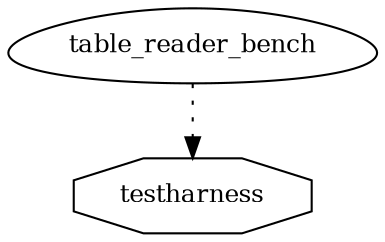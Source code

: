 digraph "testharness" {
node [
  fontsize = "12"
];
    "node97" [ label = "testharness", shape = octagon ];
    "node96" [ label = "table_reader_bench", shape = egg ];
    "node96" -> "node97" [ style = dotted ] // table_reader_bench -> testharness
}
